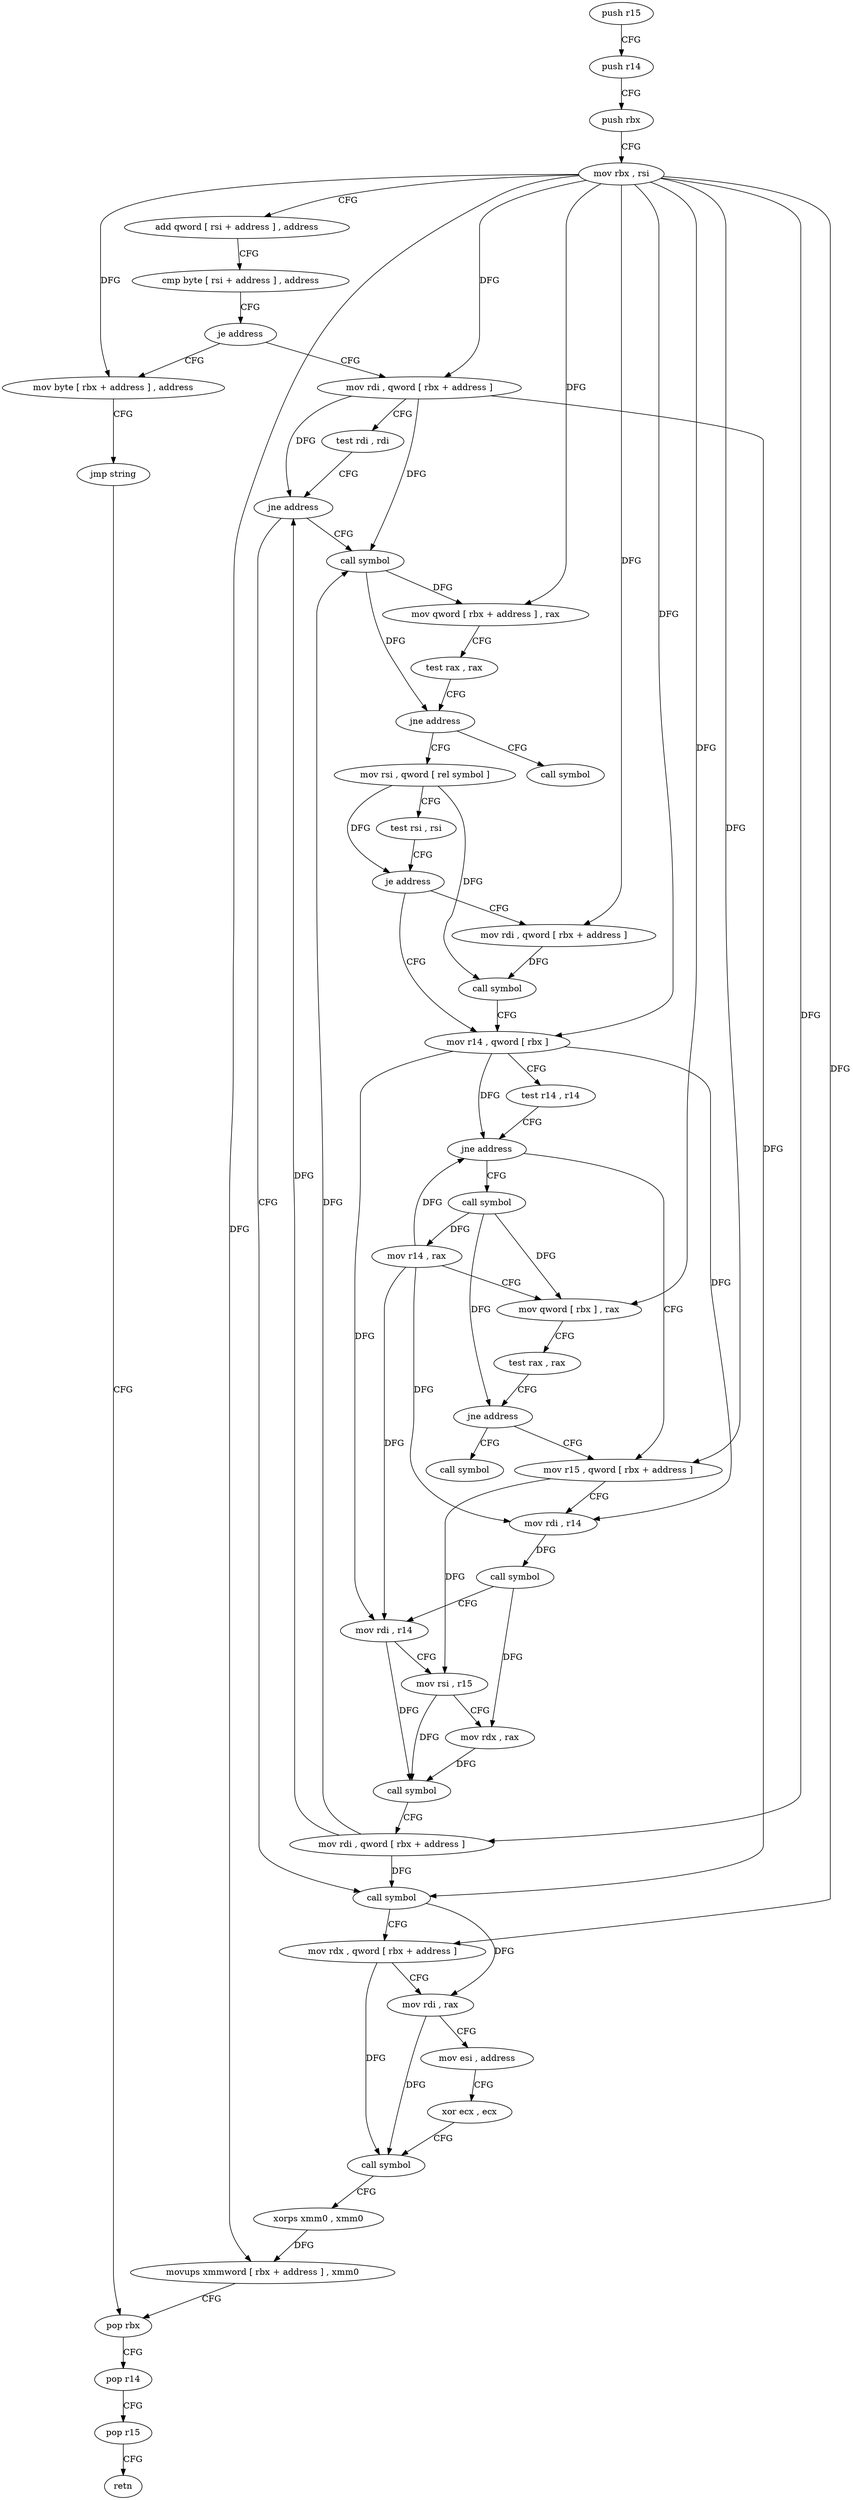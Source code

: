 digraph "func" {
"4215904" [label = "push r15" ]
"4215906" [label = "push r14" ]
"4215908" [label = "push rbx" ]
"4215909" [label = "mov rbx , rsi" ]
"4215912" [label = "add qword [ rsi + address ] , address" ]
"4215917" [label = "cmp byte [ rsi + address ] , address" ]
"4215921" [label = "je address" ]
"4215932" [label = "mov rdi , qword [ rbx + address ]" ]
"4215923" [label = "mov byte [ rbx + address ] , address" ]
"4215936" [label = "test rdi , rdi" ]
"4215939" [label = "jne address" ]
"4216043" [label = "call symbol" ]
"4215941" [label = "call symbol" ]
"4215927" [label = "jmp string" ]
"4216074" [label = "pop rbx" ]
"4216048" [label = "mov rdx , qword [ rbx + address ]" ]
"4216052" [label = "mov rdi , rax" ]
"4216055" [label = "mov esi , address" ]
"4216060" [label = "xor ecx , ecx" ]
"4216062" [label = "call symbol" ]
"4216067" [label = "xorps xmm0 , xmm0" ]
"4216070" [label = "movups xmmword [ rbx + address ] , xmm0" ]
"4215946" [label = "mov qword [ rbx + address ] , rax" ]
"4215950" [label = "test rax , rax" ]
"4215953" [label = "jne address" ]
"4215960" [label = "mov rsi , qword [ rel symbol ]" ]
"4215955" [label = "call symbol" ]
"4216075" [label = "pop r14" ]
"4216077" [label = "pop r15" ]
"4216079" [label = "retn" ]
"4215967" [label = "test rsi , rsi" ]
"4215970" [label = "je address" ]
"4215981" [label = "mov r14 , qword [ rbx ]" ]
"4215972" [label = "mov rdi , qword [ rbx + address ]" ]
"4215984" [label = "test r14 , r14" ]
"4215987" [label = "jne address" ]
"4216013" [label = "mov r15 , qword [ rbx + address ]" ]
"4215989" [label = "call symbol" ]
"4215976" [label = "call symbol" ]
"4216017" [label = "mov rdi , r14" ]
"4216020" [label = "call symbol" ]
"4216025" [label = "mov rdi , r14" ]
"4216028" [label = "mov rsi , r15" ]
"4216031" [label = "mov rdx , rax" ]
"4216034" [label = "call symbol" ]
"4216039" [label = "mov rdi , qword [ rbx + address ]" ]
"4215994" [label = "mov r14 , rax" ]
"4215997" [label = "mov qword [ rbx ] , rax" ]
"4216000" [label = "test rax , rax" ]
"4216003" [label = "jne address" ]
"4216005" [label = "call symbol" ]
"4215904" -> "4215906" [ label = "CFG" ]
"4215906" -> "4215908" [ label = "CFG" ]
"4215908" -> "4215909" [ label = "CFG" ]
"4215909" -> "4215912" [ label = "CFG" ]
"4215909" -> "4215932" [ label = "DFG" ]
"4215909" -> "4215923" [ label = "DFG" ]
"4215909" -> "4216048" [ label = "DFG" ]
"4215909" -> "4216070" [ label = "DFG" ]
"4215909" -> "4215946" [ label = "DFG" ]
"4215909" -> "4215981" [ label = "DFG" ]
"4215909" -> "4215972" [ label = "DFG" ]
"4215909" -> "4216013" [ label = "DFG" ]
"4215909" -> "4216039" [ label = "DFG" ]
"4215909" -> "4215997" [ label = "DFG" ]
"4215912" -> "4215917" [ label = "CFG" ]
"4215917" -> "4215921" [ label = "CFG" ]
"4215921" -> "4215932" [ label = "CFG" ]
"4215921" -> "4215923" [ label = "CFG" ]
"4215932" -> "4215936" [ label = "CFG" ]
"4215932" -> "4215939" [ label = "DFG" ]
"4215932" -> "4216043" [ label = "DFG" ]
"4215932" -> "4215941" [ label = "DFG" ]
"4215923" -> "4215927" [ label = "CFG" ]
"4215936" -> "4215939" [ label = "CFG" ]
"4215939" -> "4216043" [ label = "CFG" ]
"4215939" -> "4215941" [ label = "CFG" ]
"4216043" -> "4216048" [ label = "CFG" ]
"4216043" -> "4216052" [ label = "DFG" ]
"4215941" -> "4215946" [ label = "DFG" ]
"4215941" -> "4215953" [ label = "DFG" ]
"4215927" -> "4216074" [ label = "CFG" ]
"4216074" -> "4216075" [ label = "CFG" ]
"4216048" -> "4216052" [ label = "CFG" ]
"4216048" -> "4216062" [ label = "DFG" ]
"4216052" -> "4216055" [ label = "CFG" ]
"4216052" -> "4216062" [ label = "DFG" ]
"4216055" -> "4216060" [ label = "CFG" ]
"4216060" -> "4216062" [ label = "CFG" ]
"4216062" -> "4216067" [ label = "CFG" ]
"4216067" -> "4216070" [ label = "DFG" ]
"4216070" -> "4216074" [ label = "CFG" ]
"4215946" -> "4215950" [ label = "CFG" ]
"4215950" -> "4215953" [ label = "CFG" ]
"4215953" -> "4215960" [ label = "CFG" ]
"4215953" -> "4215955" [ label = "CFG" ]
"4215960" -> "4215967" [ label = "CFG" ]
"4215960" -> "4215970" [ label = "DFG" ]
"4215960" -> "4215976" [ label = "DFG" ]
"4216075" -> "4216077" [ label = "CFG" ]
"4216077" -> "4216079" [ label = "CFG" ]
"4215967" -> "4215970" [ label = "CFG" ]
"4215970" -> "4215981" [ label = "CFG" ]
"4215970" -> "4215972" [ label = "CFG" ]
"4215981" -> "4215984" [ label = "CFG" ]
"4215981" -> "4215987" [ label = "DFG" ]
"4215981" -> "4216017" [ label = "DFG" ]
"4215981" -> "4216025" [ label = "DFG" ]
"4215972" -> "4215976" [ label = "DFG" ]
"4215984" -> "4215987" [ label = "CFG" ]
"4215987" -> "4216013" [ label = "CFG" ]
"4215987" -> "4215989" [ label = "CFG" ]
"4216013" -> "4216017" [ label = "CFG" ]
"4216013" -> "4216028" [ label = "DFG" ]
"4215989" -> "4215994" [ label = "DFG" ]
"4215989" -> "4215997" [ label = "DFG" ]
"4215989" -> "4216003" [ label = "DFG" ]
"4215976" -> "4215981" [ label = "CFG" ]
"4216017" -> "4216020" [ label = "DFG" ]
"4216020" -> "4216025" [ label = "CFG" ]
"4216020" -> "4216031" [ label = "DFG" ]
"4216025" -> "4216028" [ label = "CFG" ]
"4216025" -> "4216034" [ label = "DFG" ]
"4216028" -> "4216031" [ label = "CFG" ]
"4216028" -> "4216034" [ label = "DFG" ]
"4216031" -> "4216034" [ label = "DFG" ]
"4216034" -> "4216039" [ label = "CFG" ]
"4216039" -> "4216043" [ label = "DFG" ]
"4216039" -> "4215939" [ label = "DFG" ]
"4216039" -> "4215941" [ label = "DFG" ]
"4215994" -> "4215997" [ label = "CFG" ]
"4215994" -> "4215987" [ label = "DFG" ]
"4215994" -> "4216017" [ label = "DFG" ]
"4215994" -> "4216025" [ label = "DFG" ]
"4215997" -> "4216000" [ label = "CFG" ]
"4216000" -> "4216003" [ label = "CFG" ]
"4216003" -> "4216013" [ label = "CFG" ]
"4216003" -> "4216005" [ label = "CFG" ]
}
